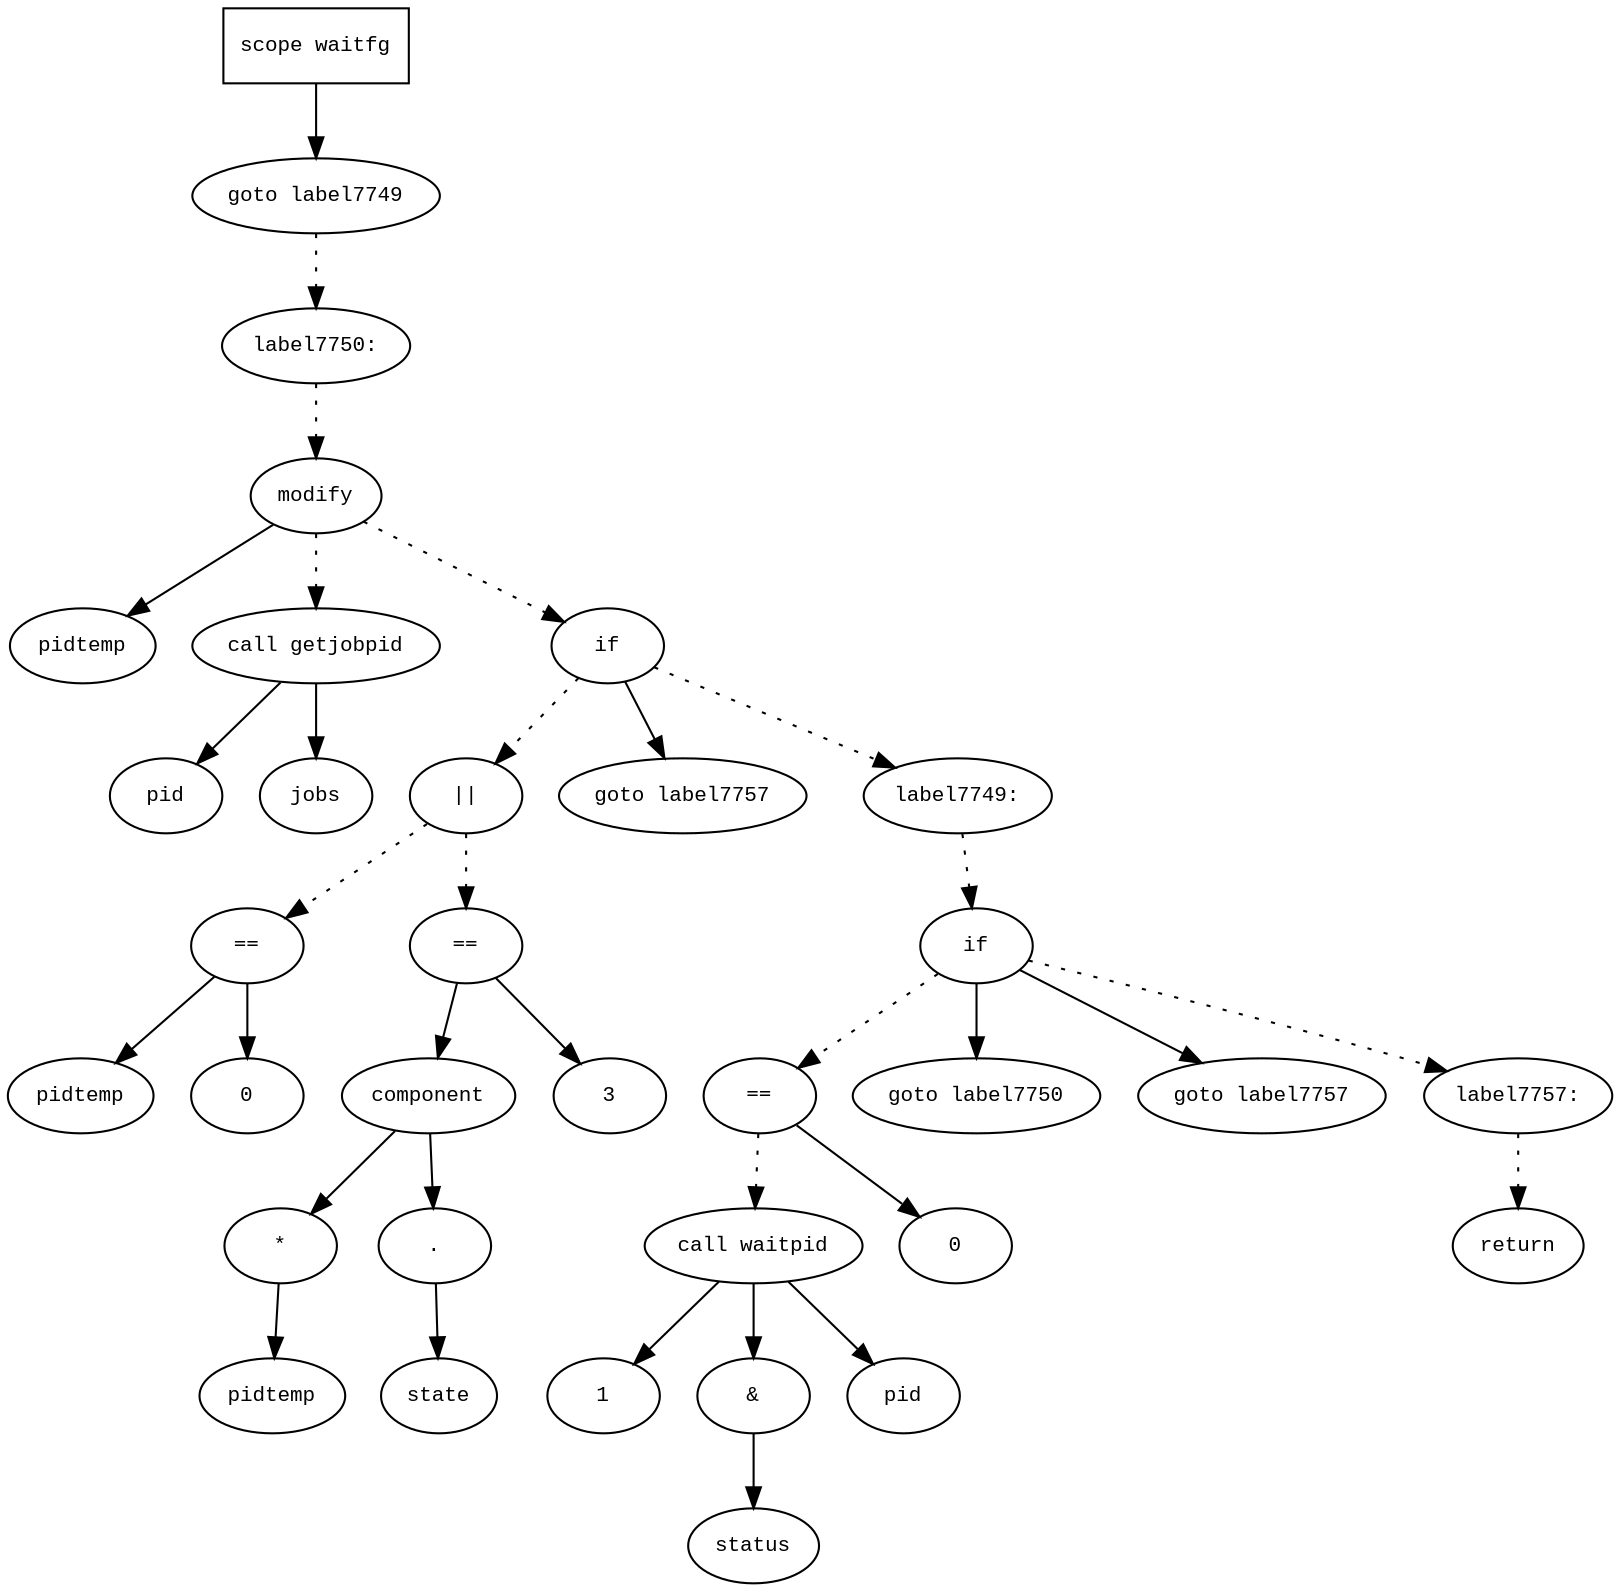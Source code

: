 digraph AST {
  graph [fontname="Times New Roman",fontsize=10];
  node  [fontname="Courier New",fontsize=10];
  edge  [fontname="Times New Roman",fontsize=10];

  node1 [label="scope waitfg",shape=box];
  node2 [label="goto label7749",shape=ellipse];
  node1 -> node2;
  node3 [label="label7750:",shape=ellipse];
  node2 -> node3 [style=dotted];
  node4 [label="modify",shape=ellipse];
  node5 [label="pidtemp",shape=ellipse];
  node4 -> node5;
  node6 [label="call getjobpid",shape=ellipse];
  node7 [label="pid",shape=ellipse];
  node6 -> node7;
  node8 [label="jobs",shape=ellipse];
  node6 -> node8;
  node4 -> node6 [style=dotted];
  node3 -> node4 [style=dotted];
  node9 [label="if",shape=ellipse];
  node4 -> node9 [style=dotted];
  node10 [label="||",shape=ellipse];
  node11 [label="==",shape=ellipse];
  node12 [label="pidtemp",shape=ellipse];
  node11 -> node12;
  node13 [label="0",shape=ellipse];
  node11 -> node13;
  node10 -> node11 [style=dotted];
  node14 [label="==",shape=ellipse];
  node15 [label="component",shape=ellipse];
  node14 -> node15;
  node16 [label="*",shape=ellipse];
  node17 [label="pidtemp",shape=ellipse];
  node16 -> node17;
  node15 -> node16;
  node18 [label=".",shape=ellipse];
  node15 -> node18;
  node19 [label="state",shape=ellipse];
  node18 -> node19;
  node20 [label="3",shape=ellipse];
  node14 -> node20;
  node10 -> node14 [style=dotted];
  node9 -> node10 [style=dotted];
  node21 [label="goto label7757",shape=ellipse];
  node9 -> node21;
  node22 [label="label7749:",shape=ellipse];
  node9 -> node22 [style=dotted];
  node23 [label="if",shape=ellipse];
  node22 -> node23 [style=dotted];
  node24 [label="==",shape=ellipse];
  node25 [label="call waitpid",shape=ellipse];
  node26 [label="1",shape=ellipse];
  node25 -> node26;
  node27 [label="&",shape=ellipse];
  node25 -> node27;
  node28 [label="status",shape=ellipse];
  node27 -> node28;
  node29 [label="pid",shape=ellipse];
  node25 -> node29;
  node24 -> node25 [style=dotted];
  node30 [label="0",shape=ellipse];
  node24 -> node30;
  node23 -> node24 [style=dotted];
  node31 [label="goto label7750",shape=ellipse];
  node23 -> node31;
  node32 [label="goto label7757",shape=ellipse];
  node23 -> node32;
  node33 [label="label7757:",shape=ellipse];
  node23 -> node33 [style=dotted];
  node34 [label="return",shape=ellipse];
  node33 -> node34 [style=dotted];
} 